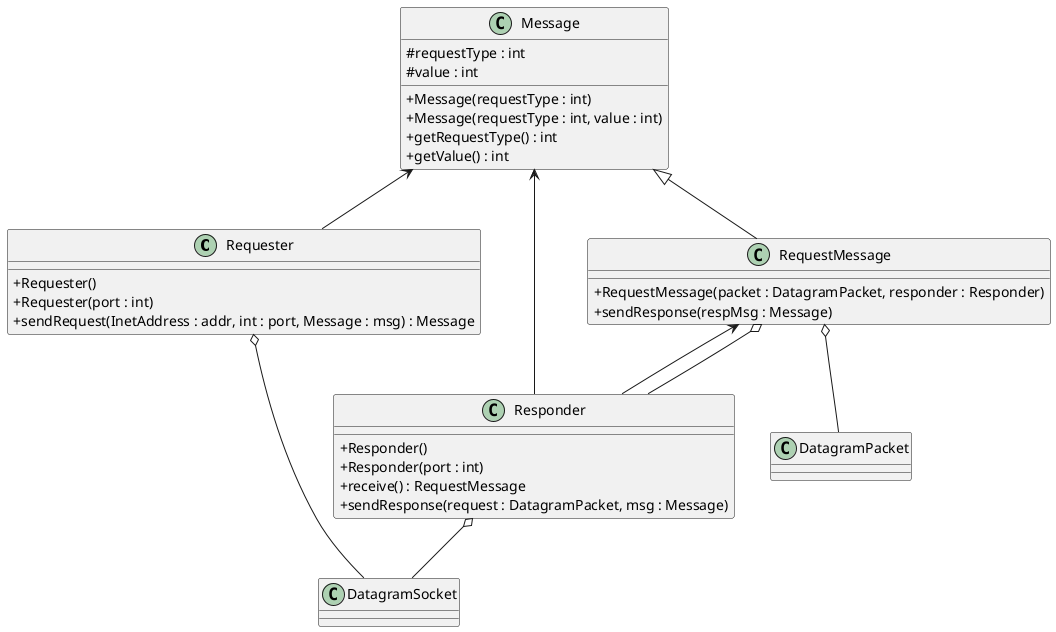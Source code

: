 @startuml
skinparam classAttributeIconSize 0

Requester o-- DatagramSocket

Responder o-- DatagramSocket

Message <|-- RequestMessage

Message <-- Requester
Message <-- Responder
RequestMessage <-- Responder
RequestMessage o-- Responder
RequestMessage o-- DatagramPacket

Message : #requestType : int
Message : #value : int
Message : +Message(requestType : int)
Message : +Message(requestType : int, value : int)
Message : +getRequestType() : int
Message : +getValue() : int

RequestMessage : +RequestMessage(packet : DatagramPacket, responder : Responder)
RequestMessage : +sendResponse(respMsg : Message)

Requester : +Requester()
Requester : +Requester(port : int)
Requester : +sendRequest(InetAddress : addr, int : port, Message : msg) : Message

Responder : +Responder()
Responder : +Responder(port : int)
Responder : +receive() : RequestMessage
Responder : +sendResponse(request : DatagramPacket, msg : Message)

@enduml
